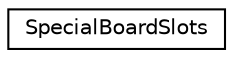 digraph "Graphical Class Hierarchy"
{
  edge [fontname="Helvetica",fontsize="10",labelfontname="Helvetica",labelfontsize="10"];
  node [fontname="Helvetica",fontsize="10",shape=record];
  rankdir="LR";
  Node1 [label="SpecialBoardSlots",height=0.2,width=0.4,color="black", fillcolor="white", style="filled",URL="$class_special_board_slots.html",tooltip="Special board slots. "];
}
